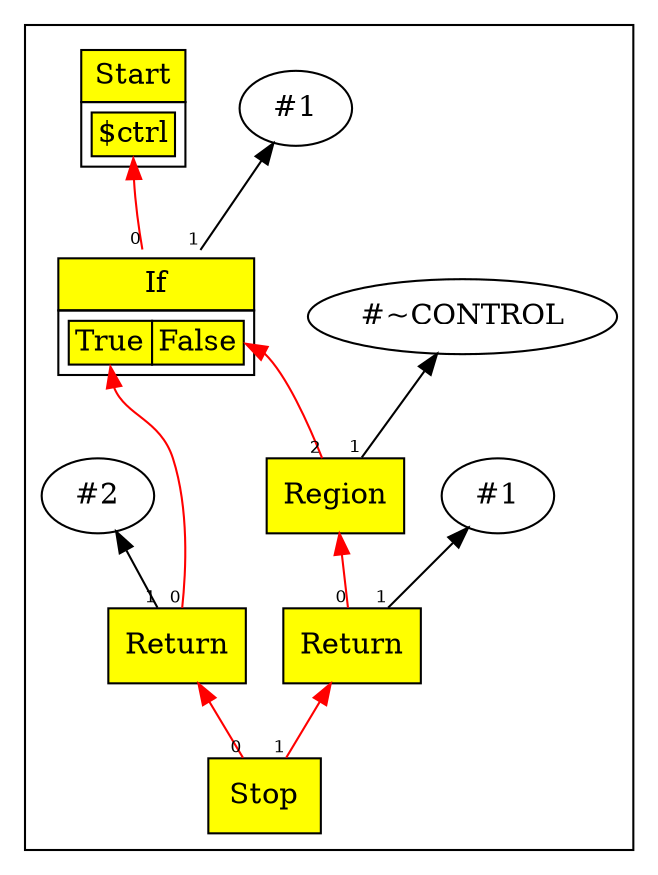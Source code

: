 digraph chapter06 {
/*
if( true ) return 2;
return 1;

*/
	rankdir=BT;
	ordering="in";
	concentrate="true";
	subgraph cluster_Nodes {
		Start2 [ shape=plaintext label=<
			<TABLE BORDER="0" CELLBORDER="1" CELLSPACING="0" CELLPADDING="4">
			<TR><TD BGCOLOR="yellow">Start</TD></TR>
			<TR><TD>
				<TABLE BORDER="0" CELLBORDER="1" CELLSPACING="0">
				<TR><TD PORT="p0" BGCOLOR="yellow">$ctrl</TD></TR>
				</TABLE>
			</TD></TR>
			</TABLE>>
		];
		Stop3 [ shape=box style=filled fillcolor=yellow label="Stop" ];
		Con_6 [ label="#1" ];
		If7 [ shape=plaintext label=<
			<TABLE BORDER="0" CELLBORDER="1" CELLSPACING="0" CELLPADDING="4">
			<TR><TD BGCOLOR="yellow">If</TD></TR>
			<TR><TD>
				<TABLE BORDER="0" CELLBORDER="1" CELLSPACING="0">
				<TR><TD PORT="p0" BGCOLOR="yellow">True</TD><TD PORT="p1" BGCOLOR="yellow">False</TD></TR>
				</TABLE>
			</TD></TR>
			</TABLE>>
		];
		Con_11 [ label="#2" ];
		Return12 [ shape=box style=filled fillcolor=yellow label="Return" ];
		Con_13 [ label="#~CONTROL" ];
		Region14 [ shape=box style=filled fillcolor=yellow label="Region" ];
		Con_15 [ label="#1" ];
		Return16 [ shape=box style=filled fillcolor=yellow label="Return" ];
		{ rank=same; Region14;}
	}
	edge [ fontname=Helvetica, fontsize=8 ];
	Stop3 -> Return12[taillabel=0 color=red];
	Stop3 -> Return16[taillabel=1 color=red];
	If7 -> Start2:p0[taillabel=0 color=red];
	If7 -> Con_6[taillabel=1];
	Return12 -> If7:p0[taillabel=0 color=red];
	Return12 -> Con_11[taillabel=1];
	Region14 -> Con_13[taillabel=1];
	Region14 -> If7:p1[taillabel=2 color=red];
	Return16 -> Region14[taillabel=0 color=red];
	Return16 -> Con_15[taillabel=1];
}